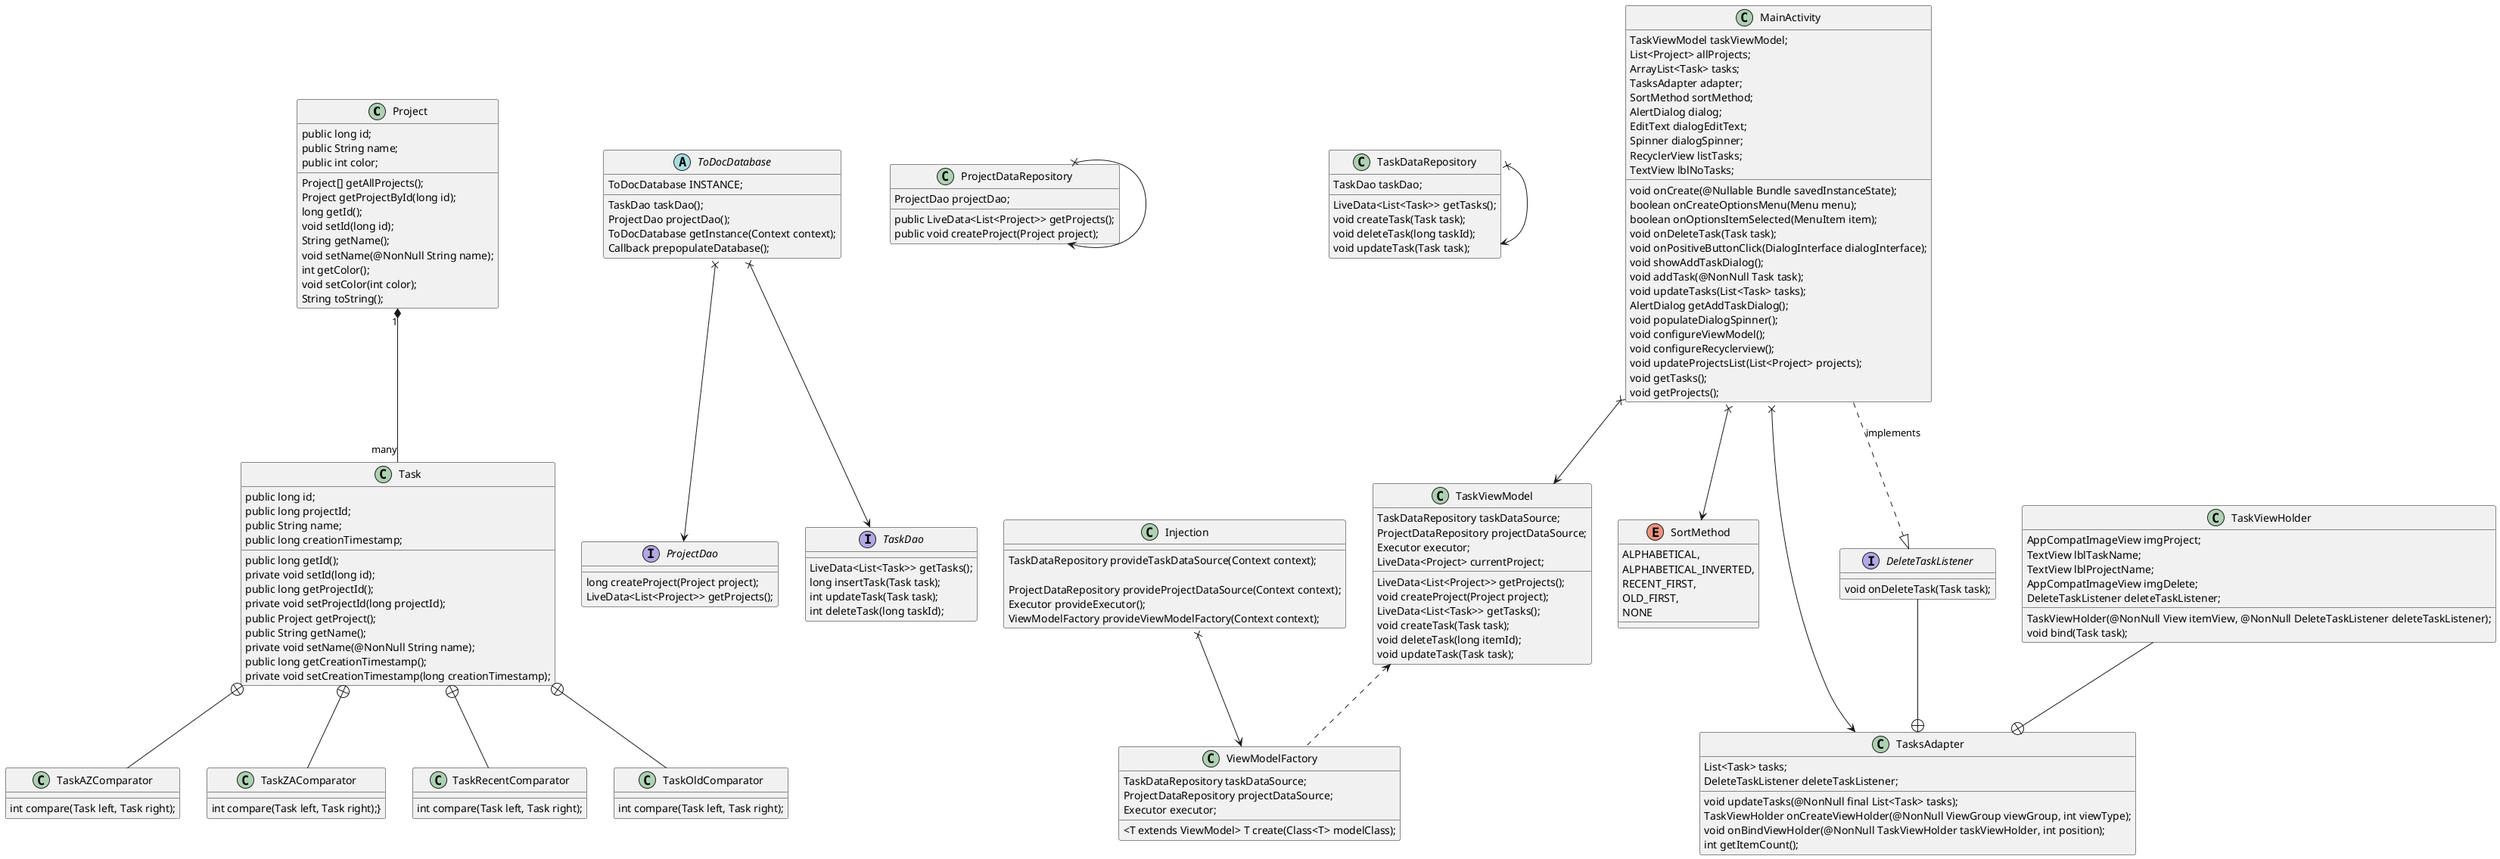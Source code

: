 @startuml

class Project {
    public long id;
    public String name;
    public int color;

    Project[] getAllProjects();
    Project getProjectById(long id);
    long getId();
    void setId(long id);
    String getName();
    void setName(@NonNull String name);
    int getColor();
    void setColor(int color);
    String toString();
}

class Task {
    public long id;
    public long projectId;
    public String name;
    public long creationTimestamp;

    public long getId();
    private void setId(long id);
    public long getProjectId();
    private void setProjectId(long projectId);
    public Project getProject();
    public String getName();
    private void setName(@NonNull String name);
    public long getCreationTimestamp();
    private void setCreationTimestamp(long creationTimestamp);
}

class TaskAZComparator {
    int compare(Task left, Task right);
 }

class TaskZAComparator {
    int compare(Task left, Task right);}
}

class TaskRecentComparator {
    int compare(Task left, Task right);
}

class TaskOldComparator {
    int compare(Task left, Task right);
}

interface ProjectDao {
    long createProject(Project project);
    LiveData<List<Project>> getProjects();
}

interface TaskDao {
    LiveData<List<Task>> getTasks();
    long insertTask(Task task);
    int updateTask(Task task);
    int deleteTask(long taskId);
}

abstract class ToDocDatabase {
    ToDocDatabase INSTANCE;

    TaskDao taskDao();
    ProjectDao projectDao();
    ToDocDatabase getInstance(Context context);
    Callback prepopulateDatabase();
}

class ProjectDataRepository {
    ProjectDao projectDao;

    public LiveData<List<Project>> getProjects();
    public void createProject(Project project);
}

class TaskDataRepository {
    TaskDao taskDao;

    LiveData<List<Task>> getTasks();
    void createTask(Task task);
    void deleteTask(long taskId);
    void updateTask(Task task);
}

class TaskViewModel {
    TaskDataRepository taskDataSource;
    ProjectDataRepository projectDataSource;
    Executor executor;
    LiveData<Project> currentProject;

    LiveData<List<Project>> getProjects();
    void createProject(Project project);
    LiveData<List<Task>> getTasks();
    void createTask(Task task);
    void deleteTask(long itemId);
    void updateTask(Task task);
}

class ViewModelFactory {
    TaskDataRepository taskDataSource;
    ProjectDataRepository projectDataSource;
    Executor executor;

    <T extends ViewModel> T create(Class<T> modelClass);
}

class Injection {
    TaskDataRepository provideTaskDataSource(Context context);

    ProjectDataRepository provideProjectDataSource(Context context);
    Executor provideExecutor();
    ViewModelFactory provideViewModelFactory(Context context);
}

class MainActivity {
    TaskViewModel taskViewModel;
    List<Project> allProjects;
    ArrayList<Task> tasks;
    TasksAdapter adapter;
    SortMethod sortMethod;
    AlertDialog dialog;
    EditText dialogEditText;
    Spinner dialogSpinner;
    RecyclerView listTasks;
    TextView lblNoTasks;

    void onCreate(@Nullable Bundle savedInstanceState);
    boolean onCreateOptionsMenu(Menu menu);
    boolean onOptionsItemSelected(MenuItem item);
    void onDeleteTask(Task task);
    void onPositiveButtonClick(DialogInterface dialogInterface);
    void showAddTaskDialog();
    void addTask(@NonNull Task task);
    void updateTasks(List<Task> tasks);
    AlertDialog getAddTaskDialog();
    void populateDialogSpinner();
    void configureViewModel();
    void configureRecyclerview();
    void updateProjectsList(List<Project> projects);
    void getTasks();
    void getProjects();
}

enum SortMethod {
    ALPHABETICAL,
    ALPHABETICAL_INVERTED,
    RECENT_FIRST,
    OLD_FIRST,
    NONE
}

class TasksAdapter {
    List<Task> tasks;
    DeleteTaskListener deleteTaskListener;

    void updateTasks(@NonNull final List<Task> tasks);
    TaskViewHolder onCreateViewHolder(@NonNull ViewGroup viewGroup, int viewType);
    void onBindViewHolder(@NonNull TaskViewHolder taskViewHolder, int position);
    int getItemCount();
}

interface DeleteTaskListener {
    void onDeleteTask(Task task);
}

class TaskViewHolder {
    AppCompatImageView imgProject;
    TextView lblTaskName;
    TextView lblProjectName;
    AppCompatImageView imgDelete;
    DeleteTaskListener deleteTaskListener;

    TaskViewHolder(@NonNull View itemView, @NonNull DeleteTaskListener deleteTaskListener);
    void bind(Task task);
}

Project "1" *-- "many" Task

Task +-- TaskAZComparator
Task +-- TaskZAComparator
Task +-- TaskOldComparator
Task +-- TaskRecentComparator

ToDocDatabase x--> ProjectDao
ToDocDatabase x--> TaskDao

TaskViewModel <.. ViewModelFactory
Injection x--> ViewModelFactory

ProjectDataRepository x--> ProjectDataRepository
TaskDataRepository x--> TaskDataRepository

MainActivity x--> SortMethod
MainActivity x--> TasksAdapter
MainActivity ..|> DeleteTaskListener : implements
MainActivity x--> TaskViewModel
DeleteTaskListener --+ TasksAdapter
TaskViewHolder --+ TasksAdapter

@enduml